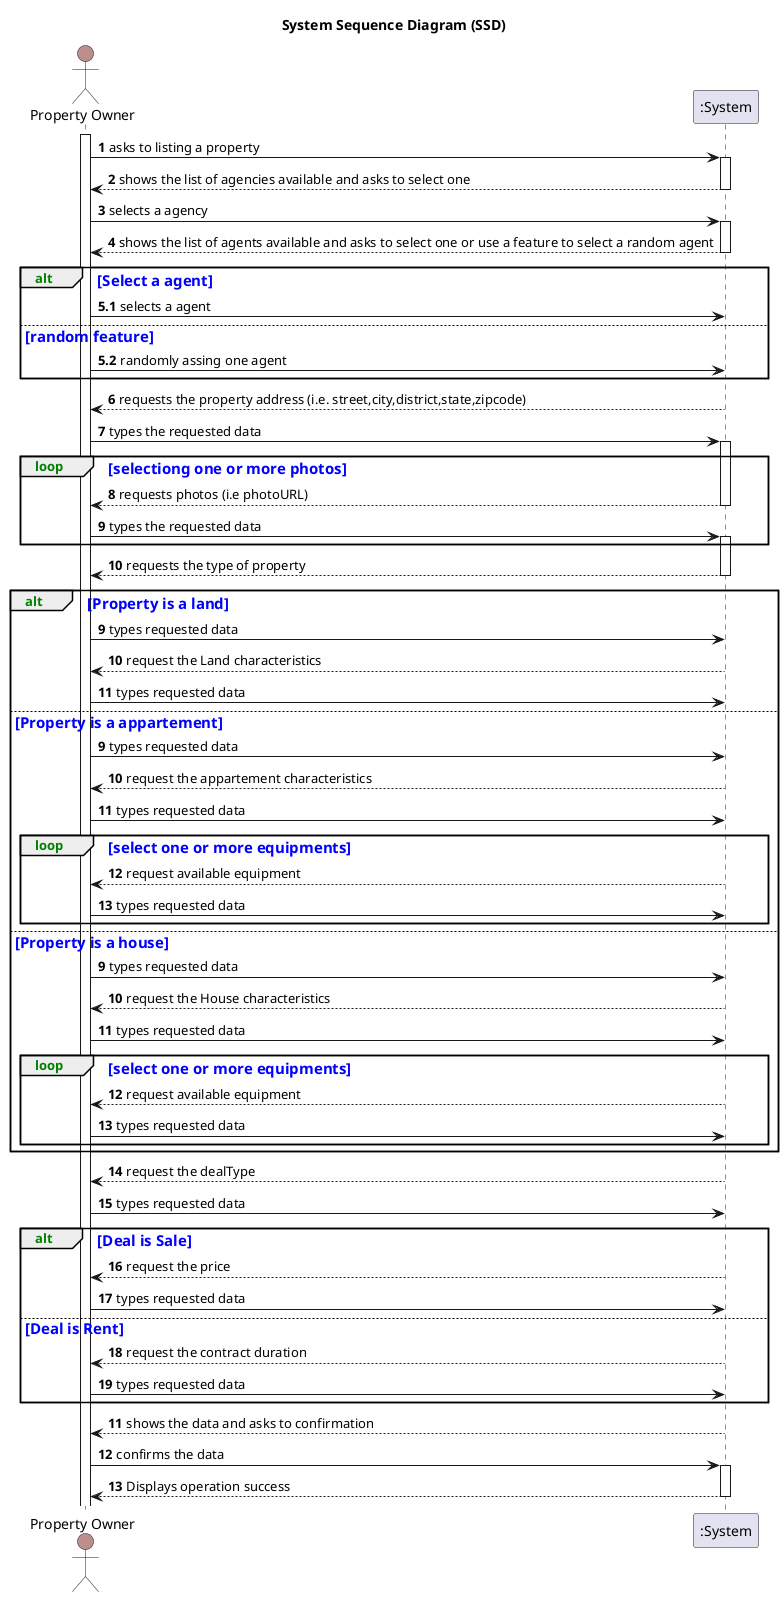@startuml
skinparam monochrome false
skinparam packageStyle rectangle
skinparam shadowing false

title System Sequence Diagram (SSD)

' File sytling 

'alt sytling
skinparam SequenceGroupHeaderFontColor green
skinparam SequenceGroupFontColor blue
skinparam SequenceGroupFontSize 15
'Middle text styling
'skinparam sequenceMessageAlign center
'skinparam sequenceMessageAlign direction
autonumber

actor "Property Owner" as PO  #RosyBrown
 
participant ":System" as System

activate PO
        PO -> System : asks to listing a property
    activate System
    
        System --> PO : shows the list of agencies available and asks to select one
    deactivate System
    
        PO -> System : selects a agency
    activate System

        System --> PO : shows the list of agents available and asks to select one or use a feature to select a random agent
    deactivate System
    autonumber 5.1
    alt Select a agent
            PO -> System : selects a agent

    else random feature
            PO -> System : randomly assing one agent
    end
    autonumber 6

    System --> PO : requests the property address (i.e. street,city,district,state,zipcode)
    deactivate System

        PO -> System : types the requested data
    activate System

    loop selectiong one or more photos
        System --> PO : requests photos (i.e photoURL)
    deactivate System

        PO -> System : types the requested data
    activate System
    end

        System --> PO : requests the type of property 
    deactivate System

        'if statement
        alt Property is a land

            autonumber 9 
            PO -> System : types requested data
            
            System-->PO : request the Land characteristics

            PO -> System : types requested data

        else Property is a appartement
            
            autonumber 9
            PO -> System : types requested data

            System-->PO : request the appartement characteristics

            PO -> System : types requested data
        loop select one or more equipments
            System-->PO : request available equipment
            PO -> System : types requested data
        end 
        else Property is a house

            autonumber 9
            PO -> System : types requested data
            System-->PO : request the House characteristics

            PO -> System : types requested data

            loop select one or more equipments
            System-->PO : request available equipment
            PO -> System : types requested data
        end 
        end
        System -->PO : request the dealType

        PO ->System : types requested data

        alt Deal is Sale

        System-->PO : request the price
        PO ->System : types requested data
        else Deal is Rent
                autonumber 18
        System-->PO : request the contract duration
        PO -> System : types requested data
        end
        autonumber 11
            

        System --> PO : shows the data and asks to confirmation
    deactivate System

        PO -> System : confirms the data
    activate System

    'Final Part
        System --> PO : Displays operation success
    deactivate System

@enduml